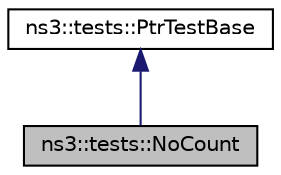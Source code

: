 digraph "ns3::tests::NoCount"
{
 // LATEX_PDF_SIZE
  edge [fontname="Helvetica",fontsize="10",labelfontname="Helvetica",labelfontsize="10"];
  node [fontname="Helvetica",fontsize="10",shape=record];
  Node1 [label="ns3::tests::NoCount",height=0.2,width=0.4,color="black", fillcolor="grey75", style="filled", fontcolor="black",tooltip="No Count class."];
  Node2 -> Node1 [dir="back",color="midnightblue",fontsize="10",style="solid",fontname="Helvetica"];
  Node2 [label="ns3::tests::PtrTestBase",height=0.2,width=0.4,color="black", fillcolor="white", style="filled",URL="$classns3_1_1tests_1_1_ptr_test_base.html",tooltip="Pointer base test class."];
}
